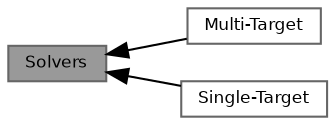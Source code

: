 digraph "Solvers"
{
 // LATEX_PDF_SIZE
  bgcolor="transparent";
  edge [fontname=Helvetica,fontsize=8,labelfontname=Helvetica,labelfontsize=8];
  node [fontname=Helvetica,fontsize=8,shape=box,height=0.2,width=0.4];
  rankdir=LR;
  Node2 [id="Node000002",label="Multi-Target",height=0.2,width=0.4,color="grey40", fillcolor="white", style="filled",URL="$d9/d71/group__Multi-Target.html",tooltip="Solvers which route to multiple destinations."];
  Node3 [id="Node000003",label="Single-Target",height=0.2,width=0.4,color="grey40", fillcolor="white", style="filled",URL="$d5/d91/group__Single-Target.html",tooltip="Solvers which route to a single destination."];
  Node1 [id="Node000001",label="Solvers",height=0.2,width=0.4,color="gray40", fillcolor="grey60", style="filled", fontcolor="black",tooltip="Graph traversal and pathfinding algorithms."];
  Node1->Node2 [shape=plaintext, dir="back", style="solid"];
  Node1->Node3 [shape=plaintext, dir="back", style="solid"];
}
